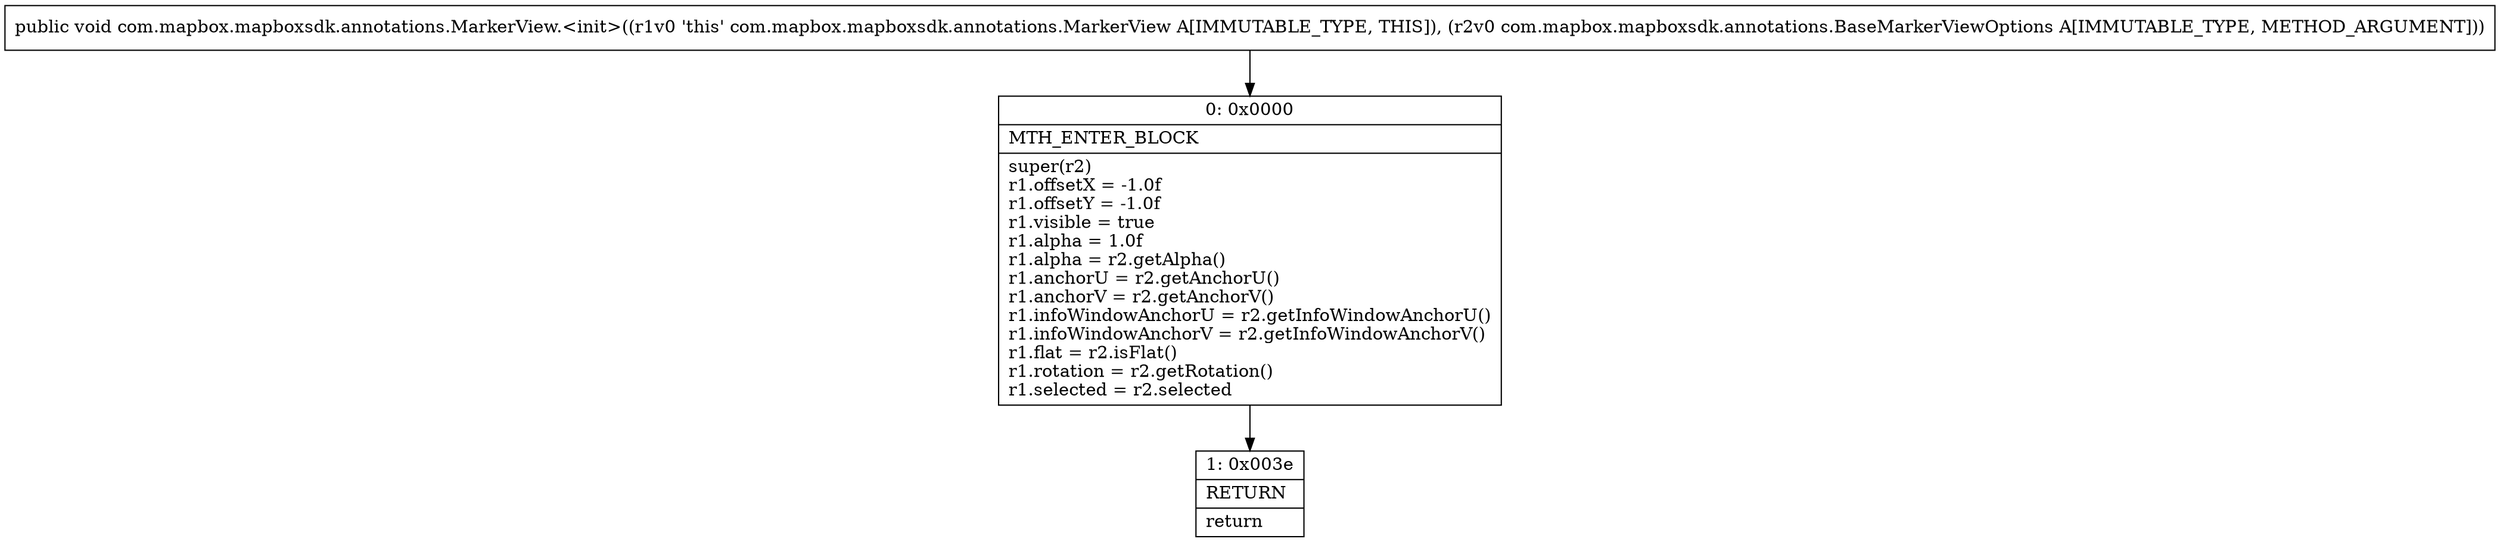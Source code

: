 digraph "CFG forcom.mapbox.mapboxsdk.annotations.MarkerView.\<init\>(Lcom\/mapbox\/mapboxsdk\/annotations\/BaseMarkerViewOptions;)V" {
Node_0 [shape=record,label="{0\:\ 0x0000|MTH_ENTER_BLOCK\l|super(r2)\lr1.offsetX = \-1.0f\lr1.offsetY = \-1.0f\lr1.visible = true\lr1.alpha = 1.0f\lr1.alpha = r2.getAlpha()\lr1.anchorU = r2.getAnchorU()\lr1.anchorV = r2.getAnchorV()\lr1.infoWindowAnchorU = r2.getInfoWindowAnchorU()\lr1.infoWindowAnchorV = r2.getInfoWindowAnchorV()\lr1.flat = r2.isFlat()\lr1.rotation = r2.getRotation()\lr1.selected = r2.selected\l}"];
Node_1 [shape=record,label="{1\:\ 0x003e|RETURN\l|return\l}"];
MethodNode[shape=record,label="{public void com.mapbox.mapboxsdk.annotations.MarkerView.\<init\>((r1v0 'this' com.mapbox.mapboxsdk.annotations.MarkerView A[IMMUTABLE_TYPE, THIS]), (r2v0 com.mapbox.mapboxsdk.annotations.BaseMarkerViewOptions A[IMMUTABLE_TYPE, METHOD_ARGUMENT])) }"];
MethodNode -> Node_0;
Node_0 -> Node_1;
}

